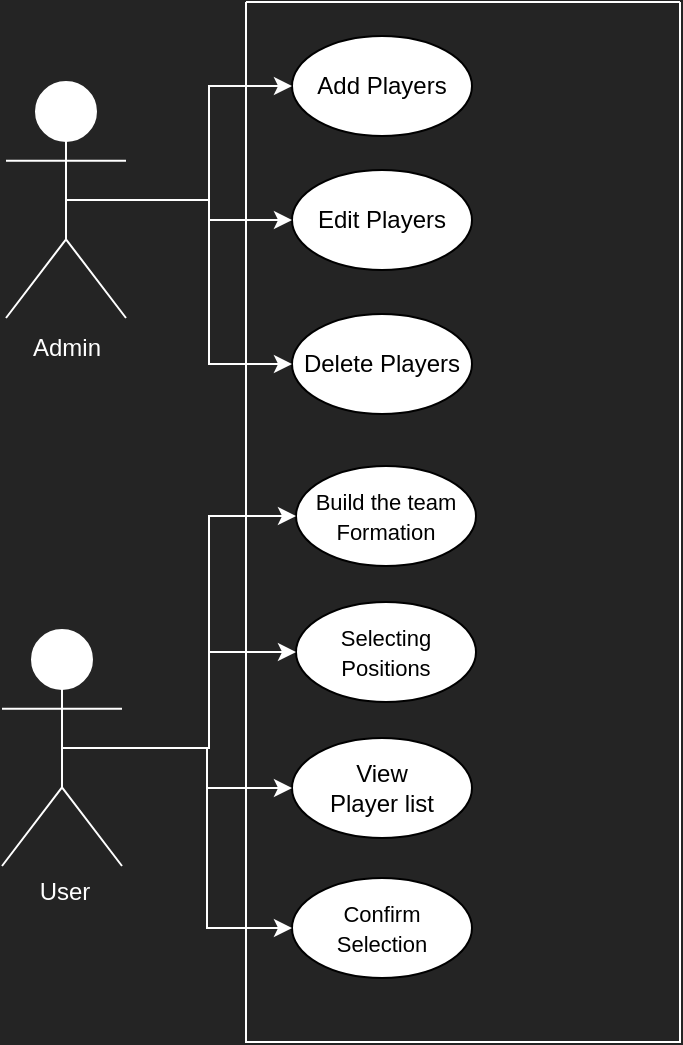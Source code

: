 <mxfile version="25.0.3">
  <diagram name="Page-1" id="Ch-VVp2mB-vNG48te4Ua">
    <mxGraphModel dx="1434" dy="738" grid="0" gridSize="10" guides="1" tooltips="1" connect="1" arrows="1" fold="1" page="1" pageScale="1" pageWidth="850" pageHeight="1100" background="#242424" math="0" shadow="0">
      <root>
        <mxCell id="0" />
        <mxCell id="1" parent="0" />
        <mxCell id="Bvq2-MIhNNYNFXGWVmf5-2" value="" style="swimlane;startSize=0;labelBackgroundColor=none;strokeColor=#FFFFFF;" vertex="1" parent="1">
          <mxGeometry x="369" y="118" width="217" height="520" as="geometry" />
        </mxCell>
        <mxCell id="Bvq2-MIhNNYNFXGWVmf5-5" value="Add Players" style="ellipse;whiteSpace=wrap;html=1;labelBackgroundColor=none;" vertex="1" parent="Bvq2-MIhNNYNFXGWVmf5-2">
          <mxGeometry x="23" y="17" width="90" height="50" as="geometry" />
        </mxCell>
        <mxCell id="Bvq2-MIhNNYNFXGWVmf5-21" value="Edit Players" style="ellipse;whiteSpace=wrap;html=1;labelBackgroundColor=none;" vertex="1" parent="Bvq2-MIhNNYNFXGWVmf5-2">
          <mxGeometry x="23" y="84" width="90" height="50" as="geometry" />
        </mxCell>
        <mxCell id="Bvq2-MIhNNYNFXGWVmf5-22" value="Delete Players" style="ellipse;whiteSpace=wrap;html=1;labelBackgroundColor=none;" vertex="1" parent="Bvq2-MIhNNYNFXGWVmf5-2">
          <mxGeometry x="23" y="156" width="90" height="50" as="geometry" />
        </mxCell>
        <mxCell id="Bvq2-MIhNNYNFXGWVmf5-27" value="&lt;font style=&quot;font-size: 11px;&quot;&gt;Build the team&lt;/font&gt;&lt;div&gt;&lt;font style=&quot;font-size: 11px;&quot;&gt;Formation&lt;/font&gt;&lt;/div&gt;" style="ellipse;whiteSpace=wrap;html=1;labelBackgroundColor=none;" vertex="1" parent="Bvq2-MIhNNYNFXGWVmf5-2">
          <mxGeometry x="25" y="232" width="90" height="50" as="geometry" />
        </mxCell>
        <mxCell id="Bvq2-MIhNNYNFXGWVmf5-29" value="&lt;span style=&quot;font-size: 11px;&quot;&gt;Selecting&lt;/span&gt;&lt;div&gt;&lt;span style=&quot;font-size: 11px;&quot;&gt;Positions&lt;/span&gt;&lt;/div&gt;" style="ellipse;whiteSpace=wrap;html=1;labelBackgroundColor=none;" vertex="1" parent="Bvq2-MIhNNYNFXGWVmf5-2">
          <mxGeometry x="25" y="300" width="90" height="50" as="geometry" />
        </mxCell>
        <mxCell id="Bvq2-MIhNNYNFXGWVmf5-31" value="View&lt;div&gt;Player list&lt;/div&gt;" style="ellipse;whiteSpace=wrap;html=1;labelBackgroundColor=none;" vertex="1" parent="Bvq2-MIhNNYNFXGWVmf5-2">
          <mxGeometry x="23" y="368" width="90" height="50" as="geometry" />
        </mxCell>
        <mxCell id="Bvq2-MIhNNYNFXGWVmf5-33" value="&lt;span style=&quot;font-size: 11px;&quot;&gt;Confirm&lt;/span&gt;&lt;div&gt;&lt;span style=&quot;font-size: 11px;&quot;&gt;Selection&lt;/span&gt;&lt;/div&gt;" style="ellipse;whiteSpace=wrap;html=1;labelBackgroundColor=none;" vertex="1" parent="Bvq2-MIhNNYNFXGWVmf5-2">
          <mxGeometry x="23" y="438" width="90" height="50" as="geometry" />
        </mxCell>
        <mxCell id="Bvq2-MIhNNYNFXGWVmf5-16" value="User" style="text;html=1;align=center;verticalAlign=middle;resizable=0;points=[];autosize=1;labelBackgroundColor=none;fillColor=none;fontColor=#FFFFFF;" vertex="1" parent="1">
          <mxGeometry x="256" y="550" width="43" height="26" as="geometry" />
        </mxCell>
        <mxCell id="Bvq2-MIhNNYNFXGWVmf5-23" style="edgeStyle=orthogonalEdgeStyle;rounded=0;orthogonalLoop=1;jettySize=auto;html=1;exitX=0.5;exitY=0.5;exitDx=0;exitDy=0;exitPerimeter=0;fontColor=#FFFFFF;labelBorderColor=#FFFFFF;strokeColor=#FCFCFC;" edge="1" parent="1" source="Bvq2-MIhNNYNFXGWVmf5-18" target="Bvq2-MIhNNYNFXGWVmf5-5">
          <mxGeometry relative="1" as="geometry" />
        </mxCell>
        <mxCell id="Bvq2-MIhNNYNFXGWVmf5-24" style="edgeStyle=orthogonalEdgeStyle;rounded=0;orthogonalLoop=1;jettySize=auto;html=1;exitX=0.5;exitY=0.5;exitDx=0;exitDy=0;exitPerimeter=0;entryX=0;entryY=0.5;entryDx=0;entryDy=0;strokeColor=#FFFFFF;" edge="1" parent="1" source="Bvq2-MIhNNYNFXGWVmf5-18" target="Bvq2-MIhNNYNFXGWVmf5-21">
          <mxGeometry relative="1" as="geometry" />
        </mxCell>
        <mxCell id="Bvq2-MIhNNYNFXGWVmf5-25" style="edgeStyle=orthogonalEdgeStyle;rounded=0;orthogonalLoop=1;jettySize=auto;html=1;exitX=0.5;exitY=0.5;exitDx=0;exitDy=0;exitPerimeter=0;strokeColor=#FFFFFF;" edge="1" parent="1" source="Bvq2-MIhNNYNFXGWVmf5-18" target="Bvq2-MIhNNYNFXGWVmf5-22">
          <mxGeometry relative="1" as="geometry" />
        </mxCell>
        <mxCell id="Bvq2-MIhNNYNFXGWVmf5-18" value="Actor" style="shape=umlActor;verticalLabelPosition=bottom;verticalAlign=top;html=1;fillColor=#FFFFFF;fontColor=none;strokeColor=#FFFFFF;noLabel=1;" vertex="1" parent="1">
          <mxGeometry x="249" y="158" width="60" height="118" as="geometry" />
        </mxCell>
        <mxCell id="Bvq2-MIhNNYNFXGWVmf5-19" value="Admin" style="text;html=1;align=center;verticalAlign=middle;resizable=0;points=[];autosize=1;labelBackgroundColor=none;fillColor=none;fontColor=#FFFFFF;" vertex="1" parent="1">
          <mxGeometry x="249" y="276" width="60" height="30" as="geometry" />
        </mxCell>
        <mxCell id="Bvq2-MIhNNYNFXGWVmf5-28" style="edgeStyle=orthogonalEdgeStyle;rounded=0;orthogonalLoop=1;jettySize=auto;html=1;exitX=0.5;exitY=0.5;exitDx=0;exitDy=0;exitPerimeter=0;entryX=0;entryY=0.5;entryDx=0;entryDy=0;strokeColor=#FFFFFF;" edge="1" parent="1" source="Bvq2-MIhNNYNFXGWVmf5-20" target="Bvq2-MIhNNYNFXGWVmf5-27">
          <mxGeometry relative="1" as="geometry" />
        </mxCell>
        <mxCell id="Bvq2-MIhNNYNFXGWVmf5-47" style="edgeStyle=orthogonalEdgeStyle;rounded=0;orthogonalLoop=1;jettySize=auto;html=1;exitX=0.5;exitY=0.5;exitDx=0;exitDy=0;exitPerimeter=0;entryX=0;entryY=0.5;entryDx=0;entryDy=0;strokeColor=#FFFFFF;" edge="1" parent="1" source="Bvq2-MIhNNYNFXGWVmf5-20" target="Bvq2-MIhNNYNFXGWVmf5-29">
          <mxGeometry relative="1" as="geometry" />
        </mxCell>
        <mxCell id="Bvq2-MIhNNYNFXGWVmf5-48" style="edgeStyle=orthogonalEdgeStyle;rounded=0;orthogonalLoop=1;jettySize=auto;html=1;exitX=0.5;exitY=0.5;exitDx=0;exitDy=0;exitPerimeter=0;strokeColor=#FFFFFF;" edge="1" parent="1" source="Bvq2-MIhNNYNFXGWVmf5-20" target="Bvq2-MIhNNYNFXGWVmf5-31">
          <mxGeometry relative="1" as="geometry" />
        </mxCell>
        <mxCell id="Bvq2-MIhNNYNFXGWVmf5-49" style="edgeStyle=orthogonalEdgeStyle;rounded=0;orthogonalLoop=1;jettySize=auto;html=1;exitX=0.5;exitY=0.5;exitDx=0;exitDy=0;exitPerimeter=0;entryX=0;entryY=0.5;entryDx=0;entryDy=0;strokeColor=#FFFFFF;" edge="1" parent="1" source="Bvq2-MIhNNYNFXGWVmf5-20" target="Bvq2-MIhNNYNFXGWVmf5-33">
          <mxGeometry relative="1" as="geometry" />
        </mxCell>
        <mxCell id="Bvq2-MIhNNYNFXGWVmf5-20" value="Actor" style="shape=umlActor;verticalLabelPosition=bottom;verticalAlign=top;html=1;fillColor=#FFFFFF;fontColor=none;strokeColor=#FFFFFF;noLabel=1;" vertex="1" parent="1">
          <mxGeometry x="247" y="432" width="60" height="118" as="geometry" />
        </mxCell>
      </root>
    </mxGraphModel>
  </diagram>
</mxfile>
